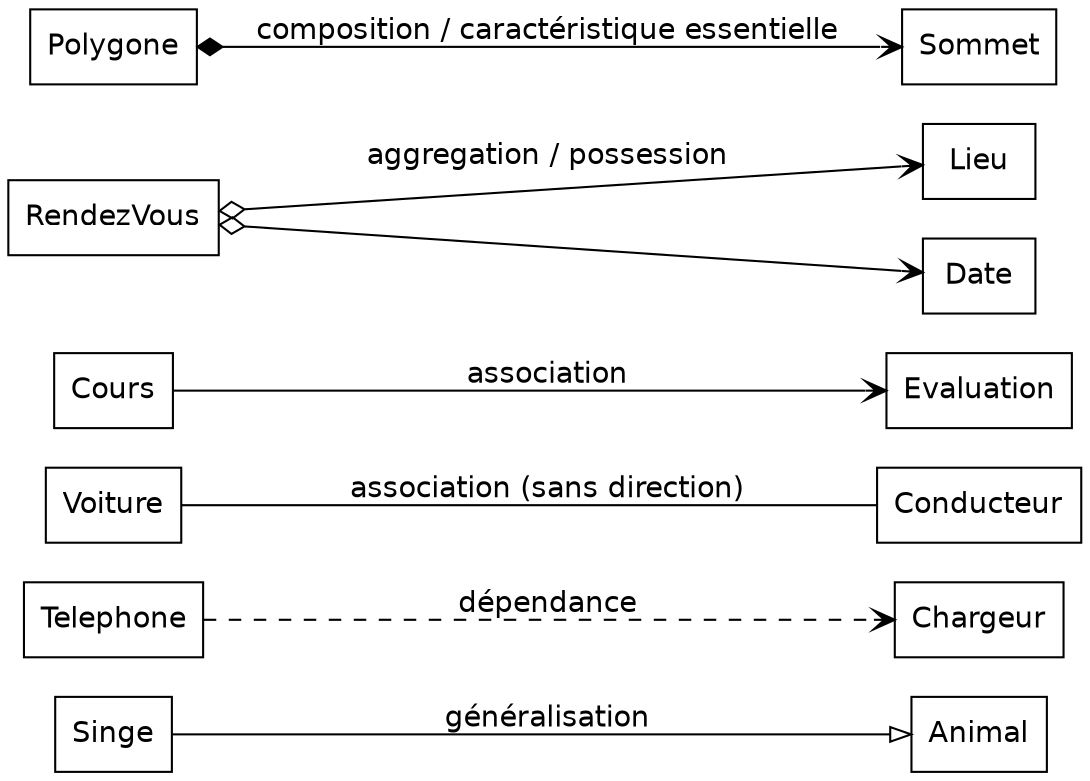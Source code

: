     digraph{
    rankdir=LR
    dpi=500
    edge [fontname=Helvetica]
    node [shape=record fontname=Helvetica]

    edge [arrowhead=empty]
    // specialization
    Singe -> Animal [label = "généralisation"]

    edge [arrowhead=vee style=dashed]
    // dépendance
    Telephone -> Chargeur [label="dépendance"]

    edge [arrowhead=none style=solid]
    // association, no direction
    Voiture -> Conducteur [label="association (sans direction)"]

    edge [arrowhead=vee]
    // association ("has a")
    Cours -> Evaluation [label=association]

    edge [dir=both arrowhead=vee arrowtail=odiamond]
    // aggregation ("owns a")
    RendezVous -> Lieu [label="aggregation / possession"]
    RendezVous -> Date

    edge [dir=both arrowhead=vee arrowtail=diamond]
    // composition ("is made of")
    Polygone -> Sommet [label="composition / caractéristique essentielle"]
    }
